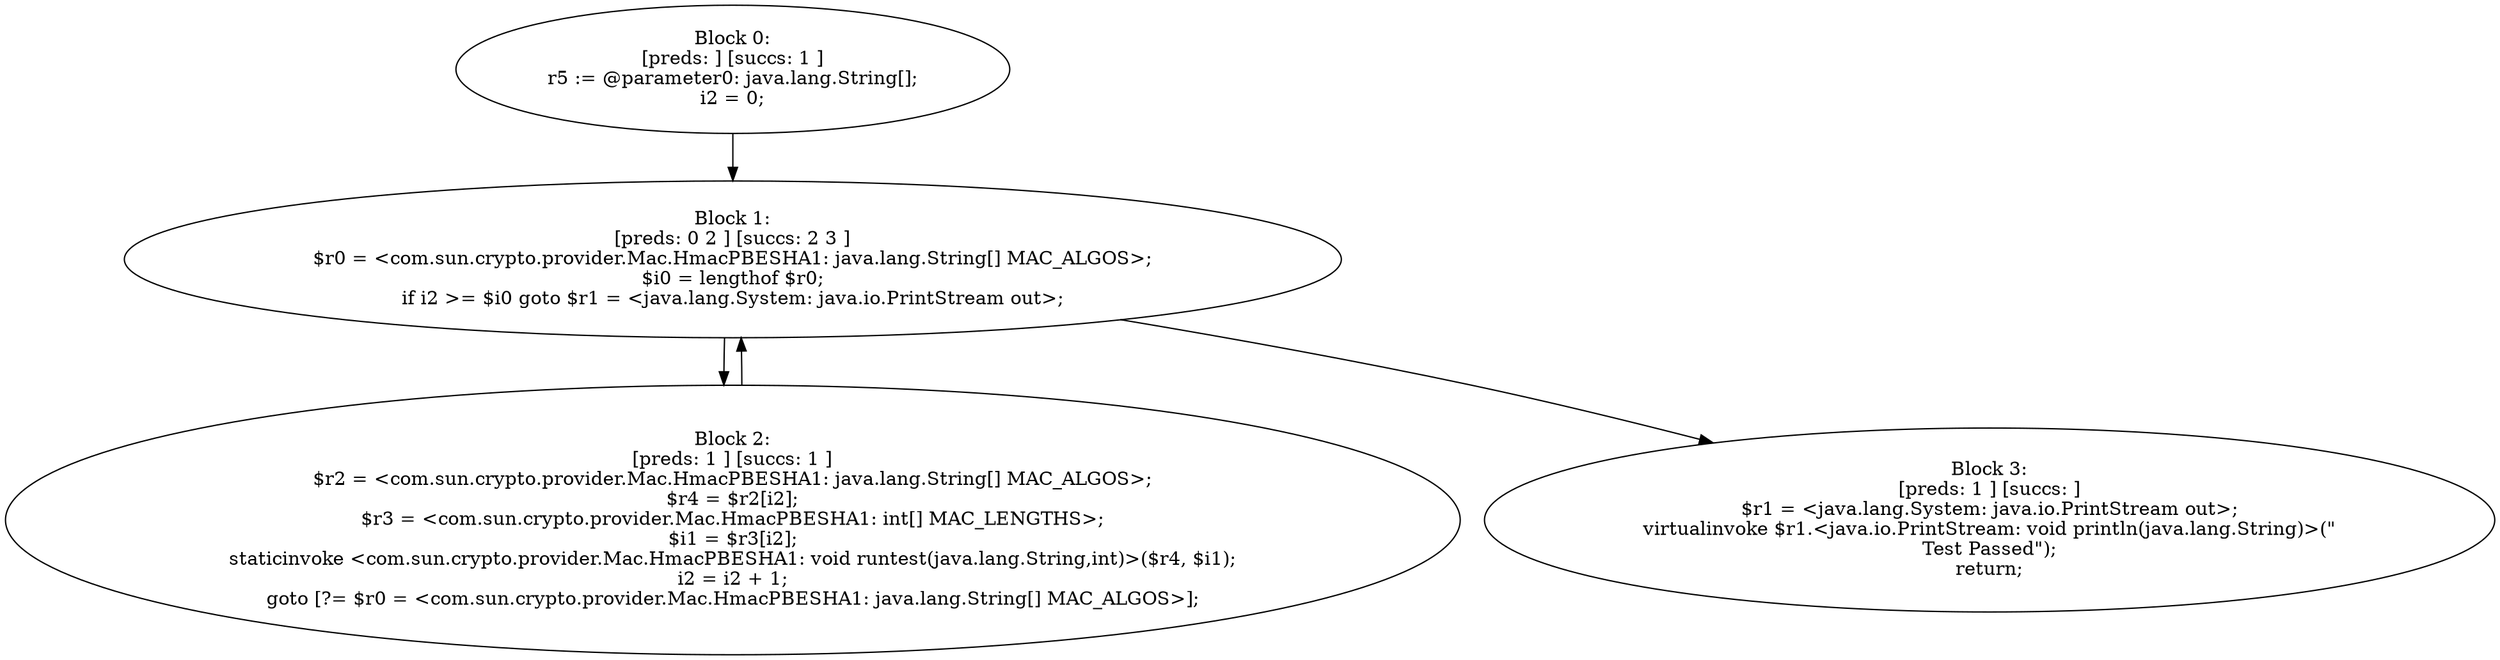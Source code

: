 digraph "unitGraph" {
    "Block 0:
[preds: ] [succs: 1 ]
r5 := @parameter0: java.lang.String[];
i2 = 0;
"
    "Block 1:
[preds: 0 2 ] [succs: 2 3 ]
$r0 = <com.sun.crypto.provider.Mac.HmacPBESHA1: java.lang.String[] MAC_ALGOS>;
$i0 = lengthof $r0;
if i2 >= $i0 goto $r1 = <java.lang.System: java.io.PrintStream out>;
"
    "Block 2:
[preds: 1 ] [succs: 1 ]
$r2 = <com.sun.crypto.provider.Mac.HmacPBESHA1: java.lang.String[] MAC_ALGOS>;
$r4 = $r2[i2];
$r3 = <com.sun.crypto.provider.Mac.HmacPBESHA1: int[] MAC_LENGTHS>;
$i1 = $r3[i2];
staticinvoke <com.sun.crypto.provider.Mac.HmacPBESHA1: void runtest(java.lang.String,int)>($r4, $i1);
i2 = i2 + 1;
goto [?= $r0 = <com.sun.crypto.provider.Mac.HmacPBESHA1: java.lang.String[] MAC_ALGOS>];
"
    "Block 3:
[preds: 1 ] [succs: ]
$r1 = <java.lang.System: java.io.PrintStream out>;
virtualinvoke $r1.<java.io.PrintStream: void println(java.lang.String)>(\"\nTest Passed\");
return;
"
    "Block 0:
[preds: ] [succs: 1 ]
r5 := @parameter0: java.lang.String[];
i2 = 0;
"->"Block 1:
[preds: 0 2 ] [succs: 2 3 ]
$r0 = <com.sun.crypto.provider.Mac.HmacPBESHA1: java.lang.String[] MAC_ALGOS>;
$i0 = lengthof $r0;
if i2 >= $i0 goto $r1 = <java.lang.System: java.io.PrintStream out>;
";
    "Block 1:
[preds: 0 2 ] [succs: 2 3 ]
$r0 = <com.sun.crypto.provider.Mac.HmacPBESHA1: java.lang.String[] MAC_ALGOS>;
$i0 = lengthof $r0;
if i2 >= $i0 goto $r1 = <java.lang.System: java.io.PrintStream out>;
"->"Block 2:
[preds: 1 ] [succs: 1 ]
$r2 = <com.sun.crypto.provider.Mac.HmacPBESHA1: java.lang.String[] MAC_ALGOS>;
$r4 = $r2[i2];
$r3 = <com.sun.crypto.provider.Mac.HmacPBESHA1: int[] MAC_LENGTHS>;
$i1 = $r3[i2];
staticinvoke <com.sun.crypto.provider.Mac.HmacPBESHA1: void runtest(java.lang.String,int)>($r4, $i1);
i2 = i2 + 1;
goto [?= $r0 = <com.sun.crypto.provider.Mac.HmacPBESHA1: java.lang.String[] MAC_ALGOS>];
";
    "Block 1:
[preds: 0 2 ] [succs: 2 3 ]
$r0 = <com.sun.crypto.provider.Mac.HmacPBESHA1: java.lang.String[] MAC_ALGOS>;
$i0 = lengthof $r0;
if i2 >= $i0 goto $r1 = <java.lang.System: java.io.PrintStream out>;
"->"Block 3:
[preds: 1 ] [succs: ]
$r1 = <java.lang.System: java.io.PrintStream out>;
virtualinvoke $r1.<java.io.PrintStream: void println(java.lang.String)>(\"\nTest Passed\");
return;
";
    "Block 2:
[preds: 1 ] [succs: 1 ]
$r2 = <com.sun.crypto.provider.Mac.HmacPBESHA1: java.lang.String[] MAC_ALGOS>;
$r4 = $r2[i2];
$r3 = <com.sun.crypto.provider.Mac.HmacPBESHA1: int[] MAC_LENGTHS>;
$i1 = $r3[i2];
staticinvoke <com.sun.crypto.provider.Mac.HmacPBESHA1: void runtest(java.lang.String,int)>($r4, $i1);
i2 = i2 + 1;
goto [?= $r0 = <com.sun.crypto.provider.Mac.HmacPBESHA1: java.lang.String[] MAC_ALGOS>];
"->"Block 1:
[preds: 0 2 ] [succs: 2 3 ]
$r0 = <com.sun.crypto.provider.Mac.HmacPBESHA1: java.lang.String[] MAC_ALGOS>;
$i0 = lengthof $r0;
if i2 >= $i0 goto $r1 = <java.lang.System: java.io.PrintStream out>;
";
}
